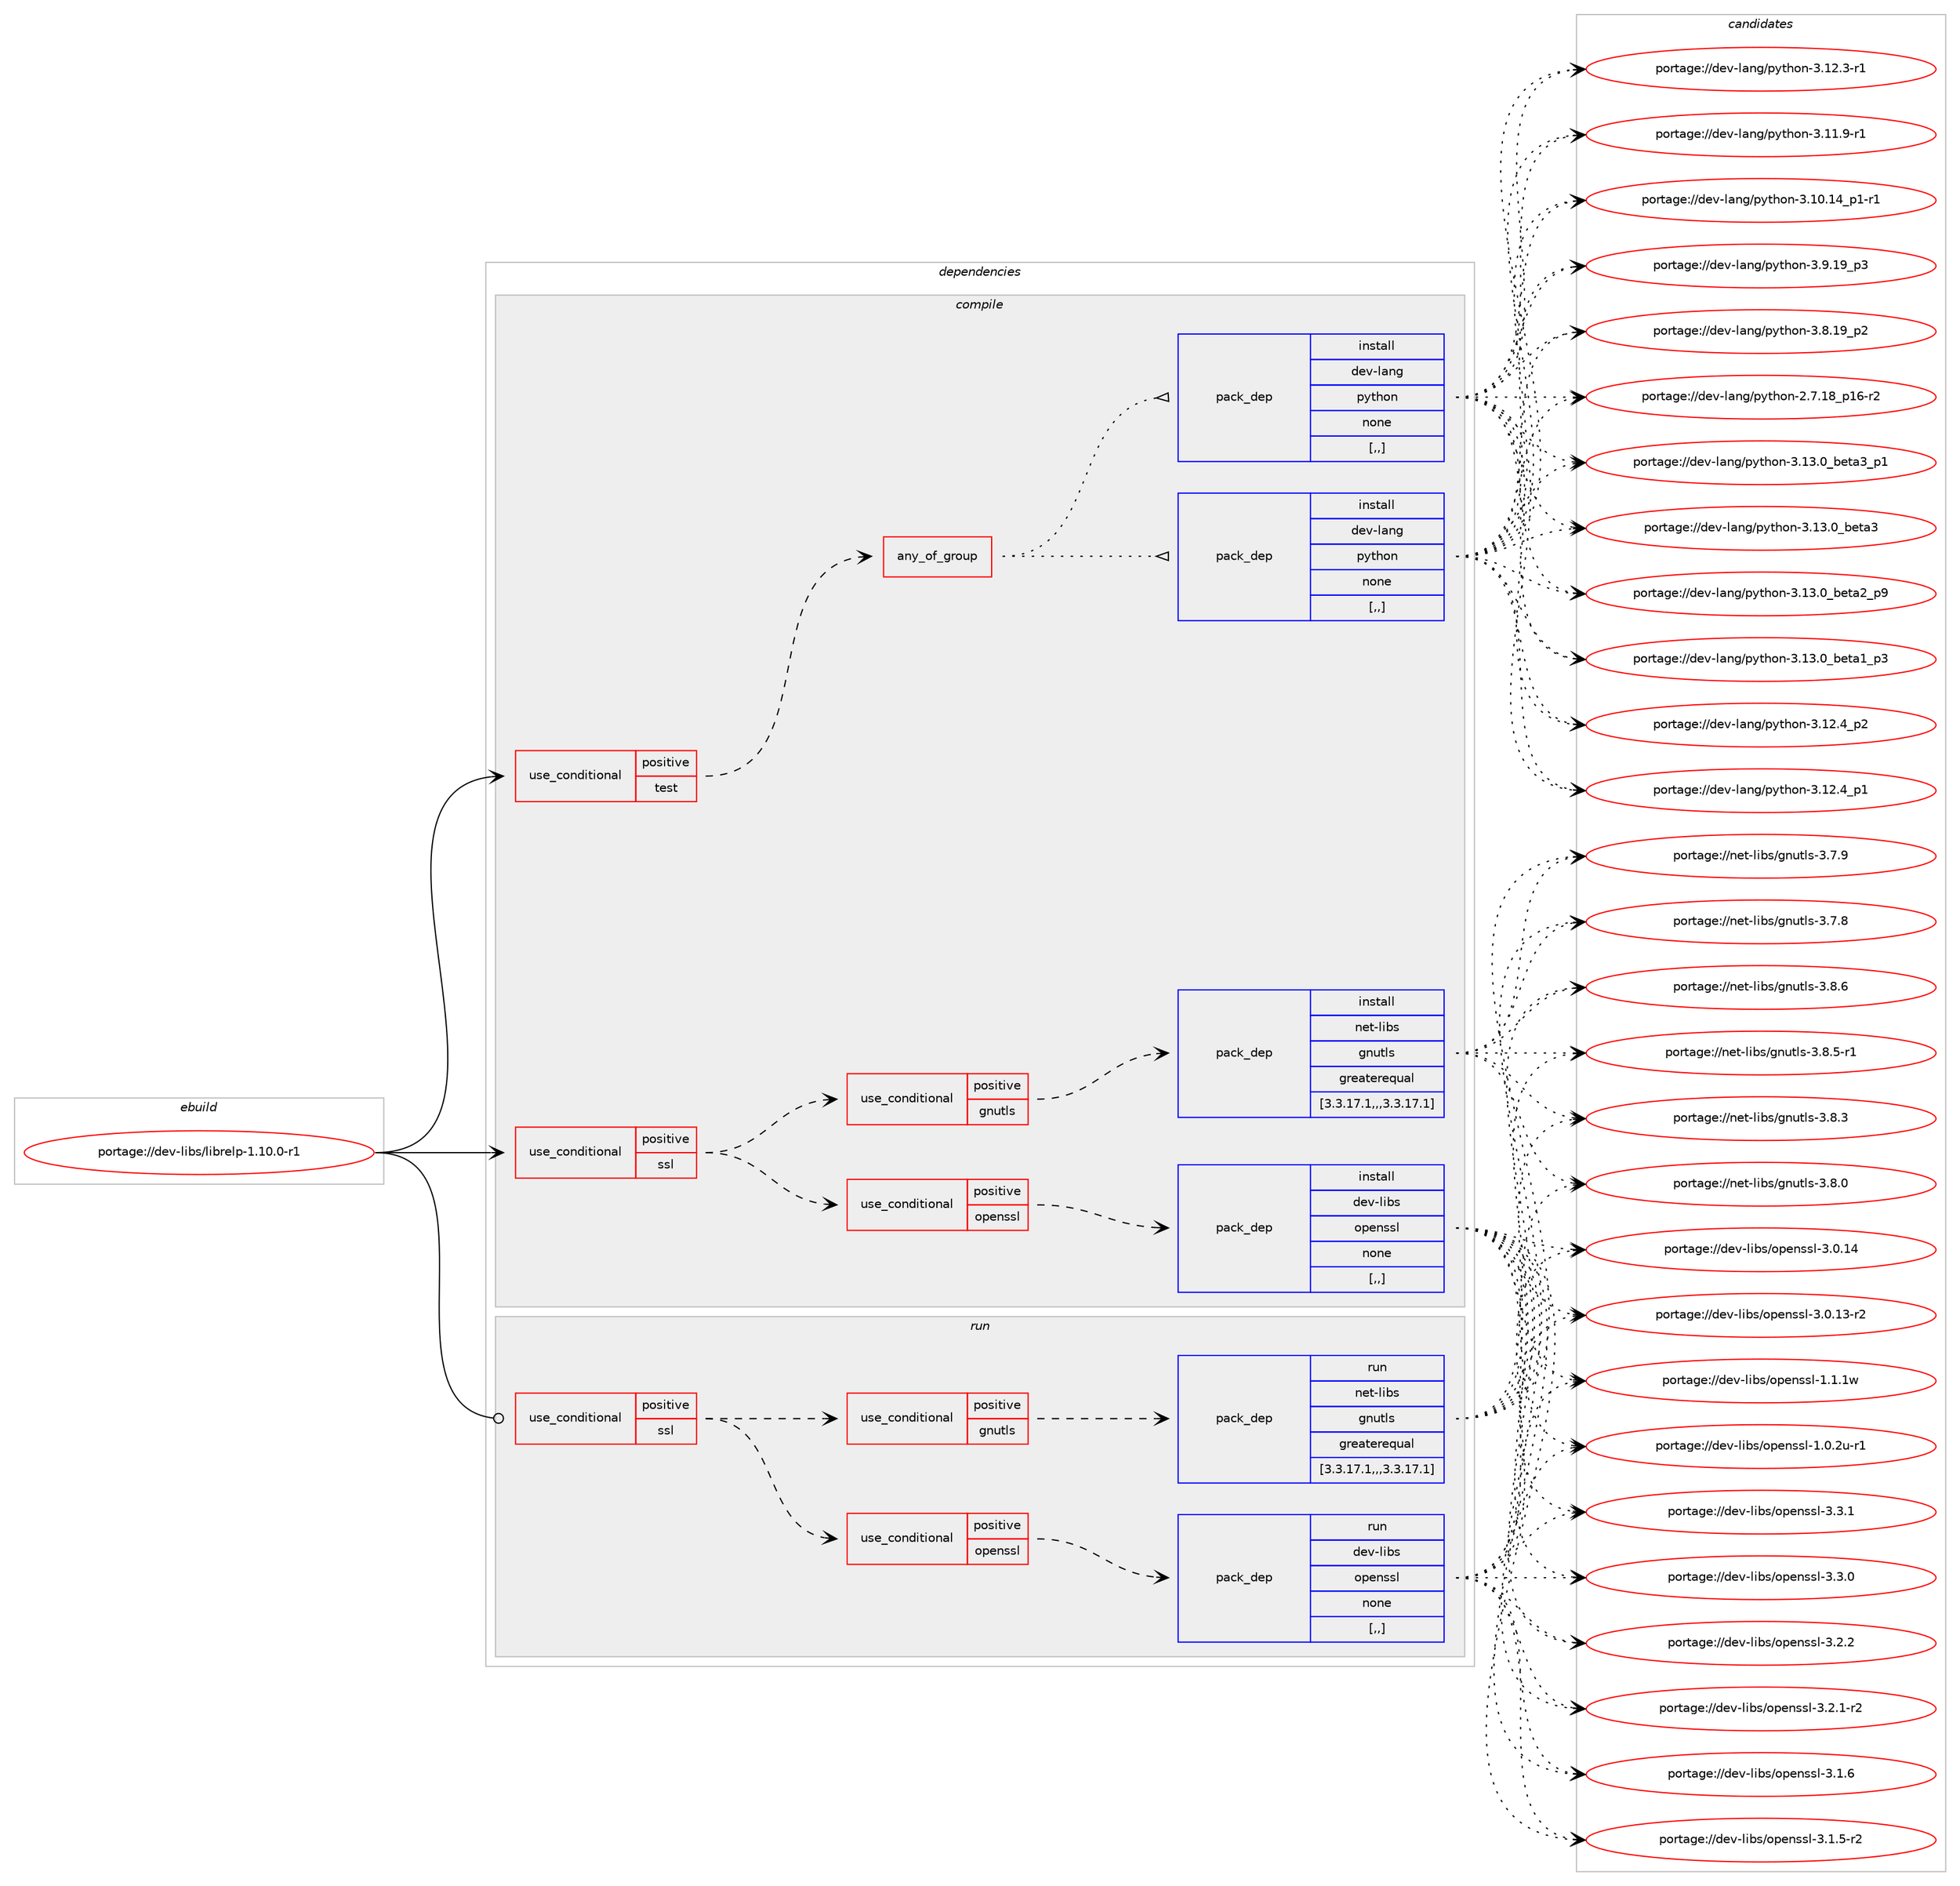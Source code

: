 digraph prolog {

# *************
# Graph options
# *************

newrank=true;
concentrate=true;
compound=true;
graph [rankdir=LR,fontname=Helvetica,fontsize=10,ranksep=1.5];#, ranksep=2.5, nodesep=0.2];
edge  [arrowhead=vee];
node  [fontname=Helvetica,fontsize=10];

# **********
# The ebuild
# **********

subgraph cluster_leftcol {
color=gray;
label=<<i>ebuild</i>>;
id [label="portage://dev-libs/librelp-1.10.0-r1", color=red, width=4, href="../dev-libs/librelp-1.10.0-r1.svg"];
}

# ****************
# The dependencies
# ****************

subgraph cluster_midcol {
color=gray;
label=<<i>dependencies</i>>;
subgraph cluster_compile {
fillcolor="#eeeeee";
style=filled;
label=<<i>compile</i>>;
subgraph cond27217 {
dependency110787 [label=<<TABLE BORDER="0" CELLBORDER="1" CELLSPACING="0" CELLPADDING="4"><TR><TD ROWSPAN="3" CELLPADDING="10">use_conditional</TD></TR><TR><TD>positive</TD></TR><TR><TD>ssl</TD></TR></TABLE>>, shape=none, color=red];
subgraph cond27218 {
dependency110788 [label=<<TABLE BORDER="0" CELLBORDER="1" CELLSPACING="0" CELLPADDING="4"><TR><TD ROWSPAN="3" CELLPADDING="10">use_conditional</TD></TR><TR><TD>positive</TD></TR><TR><TD>gnutls</TD></TR></TABLE>>, shape=none, color=red];
subgraph pack82376 {
dependency110789 [label=<<TABLE BORDER="0" CELLBORDER="1" CELLSPACING="0" CELLPADDING="4" WIDTH="220"><TR><TD ROWSPAN="6" CELLPADDING="30">pack_dep</TD></TR><TR><TD WIDTH="110">install</TD></TR><TR><TD>net-libs</TD></TR><TR><TD>gnutls</TD></TR><TR><TD>greaterequal</TD></TR><TR><TD>[3.3.17.1,,,3.3.17.1]</TD></TR></TABLE>>, shape=none, color=blue];
}
dependency110788:e -> dependency110789:w [weight=20,style="dashed",arrowhead="vee"];
}
dependency110787:e -> dependency110788:w [weight=20,style="dashed",arrowhead="vee"];
subgraph cond27219 {
dependency110790 [label=<<TABLE BORDER="0" CELLBORDER="1" CELLSPACING="0" CELLPADDING="4"><TR><TD ROWSPAN="3" CELLPADDING="10">use_conditional</TD></TR><TR><TD>positive</TD></TR><TR><TD>openssl</TD></TR></TABLE>>, shape=none, color=red];
subgraph pack82377 {
dependency110791 [label=<<TABLE BORDER="0" CELLBORDER="1" CELLSPACING="0" CELLPADDING="4" WIDTH="220"><TR><TD ROWSPAN="6" CELLPADDING="30">pack_dep</TD></TR><TR><TD WIDTH="110">install</TD></TR><TR><TD>dev-libs</TD></TR><TR><TD>openssl</TD></TR><TR><TD>none</TD></TR><TR><TD>[,,]</TD></TR></TABLE>>, shape=none, color=blue];
}
dependency110790:e -> dependency110791:w [weight=20,style="dashed",arrowhead="vee"];
}
dependency110787:e -> dependency110790:w [weight=20,style="dashed",arrowhead="vee"];
}
id:e -> dependency110787:w [weight=20,style="solid",arrowhead="vee"];
subgraph cond27220 {
dependency110792 [label=<<TABLE BORDER="0" CELLBORDER="1" CELLSPACING="0" CELLPADDING="4"><TR><TD ROWSPAN="3" CELLPADDING="10">use_conditional</TD></TR><TR><TD>positive</TD></TR><TR><TD>test</TD></TR></TABLE>>, shape=none, color=red];
subgraph any1044 {
dependency110793 [label=<<TABLE BORDER="0" CELLBORDER="1" CELLSPACING="0" CELLPADDING="4"><TR><TD CELLPADDING="10">any_of_group</TD></TR></TABLE>>, shape=none, color=red];subgraph pack82378 {
dependency110794 [label=<<TABLE BORDER="0" CELLBORDER="1" CELLSPACING="0" CELLPADDING="4" WIDTH="220"><TR><TD ROWSPAN="6" CELLPADDING="30">pack_dep</TD></TR><TR><TD WIDTH="110">install</TD></TR><TR><TD>dev-lang</TD></TR><TR><TD>python</TD></TR><TR><TD>none</TD></TR><TR><TD>[,,]</TD></TR></TABLE>>, shape=none, color=blue];
}
dependency110793:e -> dependency110794:w [weight=20,style="dotted",arrowhead="oinv"];
subgraph pack82379 {
dependency110795 [label=<<TABLE BORDER="0" CELLBORDER="1" CELLSPACING="0" CELLPADDING="4" WIDTH="220"><TR><TD ROWSPAN="6" CELLPADDING="30">pack_dep</TD></TR><TR><TD WIDTH="110">install</TD></TR><TR><TD>dev-lang</TD></TR><TR><TD>python</TD></TR><TR><TD>none</TD></TR><TR><TD>[,,]</TD></TR></TABLE>>, shape=none, color=blue];
}
dependency110793:e -> dependency110795:w [weight=20,style="dotted",arrowhead="oinv"];
}
dependency110792:e -> dependency110793:w [weight=20,style="dashed",arrowhead="vee"];
}
id:e -> dependency110792:w [weight=20,style="solid",arrowhead="vee"];
}
subgraph cluster_compileandrun {
fillcolor="#eeeeee";
style=filled;
label=<<i>compile and run</i>>;
}
subgraph cluster_run {
fillcolor="#eeeeee";
style=filled;
label=<<i>run</i>>;
subgraph cond27221 {
dependency110796 [label=<<TABLE BORDER="0" CELLBORDER="1" CELLSPACING="0" CELLPADDING="4"><TR><TD ROWSPAN="3" CELLPADDING="10">use_conditional</TD></TR><TR><TD>positive</TD></TR><TR><TD>ssl</TD></TR></TABLE>>, shape=none, color=red];
subgraph cond27222 {
dependency110797 [label=<<TABLE BORDER="0" CELLBORDER="1" CELLSPACING="0" CELLPADDING="4"><TR><TD ROWSPAN="3" CELLPADDING="10">use_conditional</TD></TR><TR><TD>positive</TD></TR><TR><TD>gnutls</TD></TR></TABLE>>, shape=none, color=red];
subgraph pack82380 {
dependency110798 [label=<<TABLE BORDER="0" CELLBORDER="1" CELLSPACING="0" CELLPADDING="4" WIDTH="220"><TR><TD ROWSPAN="6" CELLPADDING="30">pack_dep</TD></TR><TR><TD WIDTH="110">run</TD></TR><TR><TD>net-libs</TD></TR><TR><TD>gnutls</TD></TR><TR><TD>greaterequal</TD></TR><TR><TD>[3.3.17.1,,,3.3.17.1]</TD></TR></TABLE>>, shape=none, color=blue];
}
dependency110797:e -> dependency110798:w [weight=20,style="dashed",arrowhead="vee"];
}
dependency110796:e -> dependency110797:w [weight=20,style="dashed",arrowhead="vee"];
subgraph cond27223 {
dependency110799 [label=<<TABLE BORDER="0" CELLBORDER="1" CELLSPACING="0" CELLPADDING="4"><TR><TD ROWSPAN="3" CELLPADDING="10">use_conditional</TD></TR><TR><TD>positive</TD></TR><TR><TD>openssl</TD></TR></TABLE>>, shape=none, color=red];
subgraph pack82381 {
dependency110800 [label=<<TABLE BORDER="0" CELLBORDER="1" CELLSPACING="0" CELLPADDING="4" WIDTH="220"><TR><TD ROWSPAN="6" CELLPADDING="30">pack_dep</TD></TR><TR><TD WIDTH="110">run</TD></TR><TR><TD>dev-libs</TD></TR><TR><TD>openssl</TD></TR><TR><TD>none</TD></TR><TR><TD>[,,]</TD></TR></TABLE>>, shape=none, color=blue];
}
dependency110799:e -> dependency110800:w [weight=20,style="dashed",arrowhead="vee"];
}
dependency110796:e -> dependency110799:w [weight=20,style="dashed",arrowhead="vee"];
}
id:e -> dependency110796:w [weight=20,style="solid",arrowhead="odot"];
}
}

# **************
# The candidates
# **************

subgraph cluster_choices {
rank=same;
color=gray;
label=<<i>candidates</i>>;

subgraph choice82376 {
color=black;
nodesep=1;
choice110101116451081059811547103110117116108115455146564654 [label="portage://net-libs/gnutls-3.8.6", color=red, width=4,href="../net-libs/gnutls-3.8.6.svg"];
choice1101011164510810598115471031101171161081154551465646534511449 [label="portage://net-libs/gnutls-3.8.5-r1", color=red, width=4,href="../net-libs/gnutls-3.8.5-r1.svg"];
choice110101116451081059811547103110117116108115455146564651 [label="portage://net-libs/gnutls-3.8.3", color=red, width=4,href="../net-libs/gnutls-3.8.3.svg"];
choice110101116451081059811547103110117116108115455146564648 [label="portage://net-libs/gnutls-3.8.0", color=red, width=4,href="../net-libs/gnutls-3.8.0.svg"];
choice110101116451081059811547103110117116108115455146554657 [label="portage://net-libs/gnutls-3.7.9", color=red, width=4,href="../net-libs/gnutls-3.7.9.svg"];
choice110101116451081059811547103110117116108115455146554656 [label="portage://net-libs/gnutls-3.7.8", color=red, width=4,href="../net-libs/gnutls-3.7.8.svg"];
dependency110789:e -> choice110101116451081059811547103110117116108115455146564654:w [style=dotted,weight="100"];
dependency110789:e -> choice1101011164510810598115471031101171161081154551465646534511449:w [style=dotted,weight="100"];
dependency110789:e -> choice110101116451081059811547103110117116108115455146564651:w [style=dotted,weight="100"];
dependency110789:e -> choice110101116451081059811547103110117116108115455146564648:w [style=dotted,weight="100"];
dependency110789:e -> choice110101116451081059811547103110117116108115455146554657:w [style=dotted,weight="100"];
dependency110789:e -> choice110101116451081059811547103110117116108115455146554656:w [style=dotted,weight="100"];
}
subgraph choice82377 {
color=black;
nodesep=1;
choice100101118451081059811547111112101110115115108455146514649 [label="portage://dev-libs/openssl-3.3.1", color=red, width=4,href="../dev-libs/openssl-3.3.1.svg"];
choice100101118451081059811547111112101110115115108455146514648 [label="portage://dev-libs/openssl-3.3.0", color=red, width=4,href="../dev-libs/openssl-3.3.0.svg"];
choice100101118451081059811547111112101110115115108455146504650 [label="portage://dev-libs/openssl-3.2.2", color=red, width=4,href="../dev-libs/openssl-3.2.2.svg"];
choice1001011184510810598115471111121011101151151084551465046494511450 [label="portage://dev-libs/openssl-3.2.1-r2", color=red, width=4,href="../dev-libs/openssl-3.2.1-r2.svg"];
choice100101118451081059811547111112101110115115108455146494654 [label="portage://dev-libs/openssl-3.1.6", color=red, width=4,href="../dev-libs/openssl-3.1.6.svg"];
choice1001011184510810598115471111121011101151151084551464946534511450 [label="portage://dev-libs/openssl-3.1.5-r2", color=red, width=4,href="../dev-libs/openssl-3.1.5-r2.svg"];
choice10010111845108105981154711111210111011511510845514648464952 [label="portage://dev-libs/openssl-3.0.14", color=red, width=4,href="../dev-libs/openssl-3.0.14.svg"];
choice100101118451081059811547111112101110115115108455146484649514511450 [label="portage://dev-libs/openssl-3.0.13-r2", color=red, width=4,href="../dev-libs/openssl-3.0.13-r2.svg"];
choice100101118451081059811547111112101110115115108454946494649119 [label="portage://dev-libs/openssl-1.1.1w", color=red, width=4,href="../dev-libs/openssl-1.1.1w.svg"];
choice1001011184510810598115471111121011101151151084549464846501174511449 [label="portage://dev-libs/openssl-1.0.2u-r1", color=red, width=4,href="../dev-libs/openssl-1.0.2u-r1.svg"];
dependency110791:e -> choice100101118451081059811547111112101110115115108455146514649:w [style=dotted,weight="100"];
dependency110791:e -> choice100101118451081059811547111112101110115115108455146514648:w [style=dotted,weight="100"];
dependency110791:e -> choice100101118451081059811547111112101110115115108455146504650:w [style=dotted,weight="100"];
dependency110791:e -> choice1001011184510810598115471111121011101151151084551465046494511450:w [style=dotted,weight="100"];
dependency110791:e -> choice100101118451081059811547111112101110115115108455146494654:w [style=dotted,weight="100"];
dependency110791:e -> choice1001011184510810598115471111121011101151151084551464946534511450:w [style=dotted,weight="100"];
dependency110791:e -> choice10010111845108105981154711111210111011511510845514648464952:w [style=dotted,weight="100"];
dependency110791:e -> choice100101118451081059811547111112101110115115108455146484649514511450:w [style=dotted,weight="100"];
dependency110791:e -> choice100101118451081059811547111112101110115115108454946494649119:w [style=dotted,weight="100"];
dependency110791:e -> choice1001011184510810598115471111121011101151151084549464846501174511449:w [style=dotted,weight="100"];
}
subgraph choice82378 {
color=black;
nodesep=1;
choice10010111845108971101034711212111610411111045514649514648959810111697519511249 [label="portage://dev-lang/python-3.13.0_beta3_p1", color=red, width=4,href="../dev-lang/python-3.13.0_beta3_p1.svg"];
choice1001011184510897110103471121211161041111104551464951464895981011169751 [label="portage://dev-lang/python-3.13.0_beta3", color=red, width=4,href="../dev-lang/python-3.13.0_beta3.svg"];
choice10010111845108971101034711212111610411111045514649514648959810111697509511257 [label="portage://dev-lang/python-3.13.0_beta2_p9", color=red, width=4,href="../dev-lang/python-3.13.0_beta2_p9.svg"];
choice10010111845108971101034711212111610411111045514649514648959810111697499511251 [label="portage://dev-lang/python-3.13.0_beta1_p3", color=red, width=4,href="../dev-lang/python-3.13.0_beta1_p3.svg"];
choice100101118451089711010347112121116104111110455146495046529511250 [label="portage://dev-lang/python-3.12.4_p2", color=red, width=4,href="../dev-lang/python-3.12.4_p2.svg"];
choice100101118451089711010347112121116104111110455146495046529511249 [label="portage://dev-lang/python-3.12.4_p1", color=red, width=4,href="../dev-lang/python-3.12.4_p1.svg"];
choice100101118451089711010347112121116104111110455146495046514511449 [label="portage://dev-lang/python-3.12.3-r1", color=red, width=4,href="../dev-lang/python-3.12.3-r1.svg"];
choice100101118451089711010347112121116104111110455146494946574511449 [label="portage://dev-lang/python-3.11.9-r1", color=red, width=4,href="../dev-lang/python-3.11.9-r1.svg"];
choice100101118451089711010347112121116104111110455146494846495295112494511449 [label="portage://dev-lang/python-3.10.14_p1-r1", color=red, width=4,href="../dev-lang/python-3.10.14_p1-r1.svg"];
choice100101118451089711010347112121116104111110455146574649579511251 [label="portage://dev-lang/python-3.9.19_p3", color=red, width=4,href="../dev-lang/python-3.9.19_p3.svg"];
choice100101118451089711010347112121116104111110455146564649579511250 [label="portage://dev-lang/python-3.8.19_p2", color=red, width=4,href="../dev-lang/python-3.8.19_p2.svg"];
choice100101118451089711010347112121116104111110455046554649569511249544511450 [label="portage://dev-lang/python-2.7.18_p16-r2", color=red, width=4,href="../dev-lang/python-2.7.18_p16-r2.svg"];
dependency110794:e -> choice10010111845108971101034711212111610411111045514649514648959810111697519511249:w [style=dotted,weight="100"];
dependency110794:e -> choice1001011184510897110103471121211161041111104551464951464895981011169751:w [style=dotted,weight="100"];
dependency110794:e -> choice10010111845108971101034711212111610411111045514649514648959810111697509511257:w [style=dotted,weight="100"];
dependency110794:e -> choice10010111845108971101034711212111610411111045514649514648959810111697499511251:w [style=dotted,weight="100"];
dependency110794:e -> choice100101118451089711010347112121116104111110455146495046529511250:w [style=dotted,weight="100"];
dependency110794:e -> choice100101118451089711010347112121116104111110455146495046529511249:w [style=dotted,weight="100"];
dependency110794:e -> choice100101118451089711010347112121116104111110455146495046514511449:w [style=dotted,weight="100"];
dependency110794:e -> choice100101118451089711010347112121116104111110455146494946574511449:w [style=dotted,weight="100"];
dependency110794:e -> choice100101118451089711010347112121116104111110455146494846495295112494511449:w [style=dotted,weight="100"];
dependency110794:e -> choice100101118451089711010347112121116104111110455146574649579511251:w [style=dotted,weight="100"];
dependency110794:e -> choice100101118451089711010347112121116104111110455146564649579511250:w [style=dotted,weight="100"];
dependency110794:e -> choice100101118451089711010347112121116104111110455046554649569511249544511450:w [style=dotted,weight="100"];
}
subgraph choice82379 {
color=black;
nodesep=1;
choice10010111845108971101034711212111610411111045514649514648959810111697519511249 [label="portage://dev-lang/python-3.13.0_beta3_p1", color=red, width=4,href="../dev-lang/python-3.13.0_beta3_p1.svg"];
choice1001011184510897110103471121211161041111104551464951464895981011169751 [label="portage://dev-lang/python-3.13.0_beta3", color=red, width=4,href="../dev-lang/python-3.13.0_beta3.svg"];
choice10010111845108971101034711212111610411111045514649514648959810111697509511257 [label="portage://dev-lang/python-3.13.0_beta2_p9", color=red, width=4,href="../dev-lang/python-3.13.0_beta2_p9.svg"];
choice10010111845108971101034711212111610411111045514649514648959810111697499511251 [label="portage://dev-lang/python-3.13.0_beta1_p3", color=red, width=4,href="../dev-lang/python-3.13.0_beta1_p3.svg"];
choice100101118451089711010347112121116104111110455146495046529511250 [label="portage://dev-lang/python-3.12.4_p2", color=red, width=4,href="../dev-lang/python-3.12.4_p2.svg"];
choice100101118451089711010347112121116104111110455146495046529511249 [label="portage://dev-lang/python-3.12.4_p1", color=red, width=4,href="../dev-lang/python-3.12.4_p1.svg"];
choice100101118451089711010347112121116104111110455146495046514511449 [label="portage://dev-lang/python-3.12.3-r1", color=red, width=4,href="../dev-lang/python-3.12.3-r1.svg"];
choice100101118451089711010347112121116104111110455146494946574511449 [label="portage://dev-lang/python-3.11.9-r1", color=red, width=4,href="../dev-lang/python-3.11.9-r1.svg"];
choice100101118451089711010347112121116104111110455146494846495295112494511449 [label="portage://dev-lang/python-3.10.14_p1-r1", color=red, width=4,href="../dev-lang/python-3.10.14_p1-r1.svg"];
choice100101118451089711010347112121116104111110455146574649579511251 [label="portage://dev-lang/python-3.9.19_p3", color=red, width=4,href="../dev-lang/python-3.9.19_p3.svg"];
choice100101118451089711010347112121116104111110455146564649579511250 [label="portage://dev-lang/python-3.8.19_p2", color=red, width=4,href="../dev-lang/python-3.8.19_p2.svg"];
choice100101118451089711010347112121116104111110455046554649569511249544511450 [label="portage://dev-lang/python-2.7.18_p16-r2", color=red, width=4,href="../dev-lang/python-2.7.18_p16-r2.svg"];
dependency110795:e -> choice10010111845108971101034711212111610411111045514649514648959810111697519511249:w [style=dotted,weight="100"];
dependency110795:e -> choice1001011184510897110103471121211161041111104551464951464895981011169751:w [style=dotted,weight="100"];
dependency110795:e -> choice10010111845108971101034711212111610411111045514649514648959810111697509511257:w [style=dotted,weight="100"];
dependency110795:e -> choice10010111845108971101034711212111610411111045514649514648959810111697499511251:w [style=dotted,weight="100"];
dependency110795:e -> choice100101118451089711010347112121116104111110455146495046529511250:w [style=dotted,weight="100"];
dependency110795:e -> choice100101118451089711010347112121116104111110455146495046529511249:w [style=dotted,weight="100"];
dependency110795:e -> choice100101118451089711010347112121116104111110455146495046514511449:w [style=dotted,weight="100"];
dependency110795:e -> choice100101118451089711010347112121116104111110455146494946574511449:w [style=dotted,weight="100"];
dependency110795:e -> choice100101118451089711010347112121116104111110455146494846495295112494511449:w [style=dotted,weight="100"];
dependency110795:e -> choice100101118451089711010347112121116104111110455146574649579511251:w [style=dotted,weight="100"];
dependency110795:e -> choice100101118451089711010347112121116104111110455146564649579511250:w [style=dotted,weight="100"];
dependency110795:e -> choice100101118451089711010347112121116104111110455046554649569511249544511450:w [style=dotted,weight="100"];
}
subgraph choice82380 {
color=black;
nodesep=1;
choice110101116451081059811547103110117116108115455146564654 [label="portage://net-libs/gnutls-3.8.6", color=red, width=4,href="../net-libs/gnutls-3.8.6.svg"];
choice1101011164510810598115471031101171161081154551465646534511449 [label="portage://net-libs/gnutls-3.8.5-r1", color=red, width=4,href="../net-libs/gnutls-3.8.5-r1.svg"];
choice110101116451081059811547103110117116108115455146564651 [label="portage://net-libs/gnutls-3.8.3", color=red, width=4,href="../net-libs/gnutls-3.8.3.svg"];
choice110101116451081059811547103110117116108115455146564648 [label="portage://net-libs/gnutls-3.8.0", color=red, width=4,href="../net-libs/gnutls-3.8.0.svg"];
choice110101116451081059811547103110117116108115455146554657 [label="portage://net-libs/gnutls-3.7.9", color=red, width=4,href="../net-libs/gnutls-3.7.9.svg"];
choice110101116451081059811547103110117116108115455146554656 [label="portage://net-libs/gnutls-3.7.8", color=red, width=4,href="../net-libs/gnutls-3.7.8.svg"];
dependency110798:e -> choice110101116451081059811547103110117116108115455146564654:w [style=dotted,weight="100"];
dependency110798:e -> choice1101011164510810598115471031101171161081154551465646534511449:w [style=dotted,weight="100"];
dependency110798:e -> choice110101116451081059811547103110117116108115455146564651:w [style=dotted,weight="100"];
dependency110798:e -> choice110101116451081059811547103110117116108115455146564648:w [style=dotted,weight="100"];
dependency110798:e -> choice110101116451081059811547103110117116108115455146554657:w [style=dotted,weight="100"];
dependency110798:e -> choice110101116451081059811547103110117116108115455146554656:w [style=dotted,weight="100"];
}
subgraph choice82381 {
color=black;
nodesep=1;
choice100101118451081059811547111112101110115115108455146514649 [label="portage://dev-libs/openssl-3.3.1", color=red, width=4,href="../dev-libs/openssl-3.3.1.svg"];
choice100101118451081059811547111112101110115115108455146514648 [label="portage://dev-libs/openssl-3.3.0", color=red, width=4,href="../dev-libs/openssl-3.3.0.svg"];
choice100101118451081059811547111112101110115115108455146504650 [label="portage://dev-libs/openssl-3.2.2", color=red, width=4,href="../dev-libs/openssl-3.2.2.svg"];
choice1001011184510810598115471111121011101151151084551465046494511450 [label="portage://dev-libs/openssl-3.2.1-r2", color=red, width=4,href="../dev-libs/openssl-3.2.1-r2.svg"];
choice100101118451081059811547111112101110115115108455146494654 [label="portage://dev-libs/openssl-3.1.6", color=red, width=4,href="../dev-libs/openssl-3.1.6.svg"];
choice1001011184510810598115471111121011101151151084551464946534511450 [label="portage://dev-libs/openssl-3.1.5-r2", color=red, width=4,href="../dev-libs/openssl-3.1.5-r2.svg"];
choice10010111845108105981154711111210111011511510845514648464952 [label="portage://dev-libs/openssl-3.0.14", color=red, width=4,href="../dev-libs/openssl-3.0.14.svg"];
choice100101118451081059811547111112101110115115108455146484649514511450 [label="portage://dev-libs/openssl-3.0.13-r2", color=red, width=4,href="../dev-libs/openssl-3.0.13-r2.svg"];
choice100101118451081059811547111112101110115115108454946494649119 [label="portage://dev-libs/openssl-1.1.1w", color=red, width=4,href="../dev-libs/openssl-1.1.1w.svg"];
choice1001011184510810598115471111121011101151151084549464846501174511449 [label="portage://dev-libs/openssl-1.0.2u-r1", color=red, width=4,href="../dev-libs/openssl-1.0.2u-r1.svg"];
dependency110800:e -> choice100101118451081059811547111112101110115115108455146514649:w [style=dotted,weight="100"];
dependency110800:e -> choice100101118451081059811547111112101110115115108455146514648:w [style=dotted,weight="100"];
dependency110800:e -> choice100101118451081059811547111112101110115115108455146504650:w [style=dotted,weight="100"];
dependency110800:e -> choice1001011184510810598115471111121011101151151084551465046494511450:w [style=dotted,weight="100"];
dependency110800:e -> choice100101118451081059811547111112101110115115108455146494654:w [style=dotted,weight="100"];
dependency110800:e -> choice1001011184510810598115471111121011101151151084551464946534511450:w [style=dotted,weight="100"];
dependency110800:e -> choice10010111845108105981154711111210111011511510845514648464952:w [style=dotted,weight="100"];
dependency110800:e -> choice100101118451081059811547111112101110115115108455146484649514511450:w [style=dotted,weight="100"];
dependency110800:e -> choice100101118451081059811547111112101110115115108454946494649119:w [style=dotted,weight="100"];
dependency110800:e -> choice1001011184510810598115471111121011101151151084549464846501174511449:w [style=dotted,weight="100"];
}
}

}
